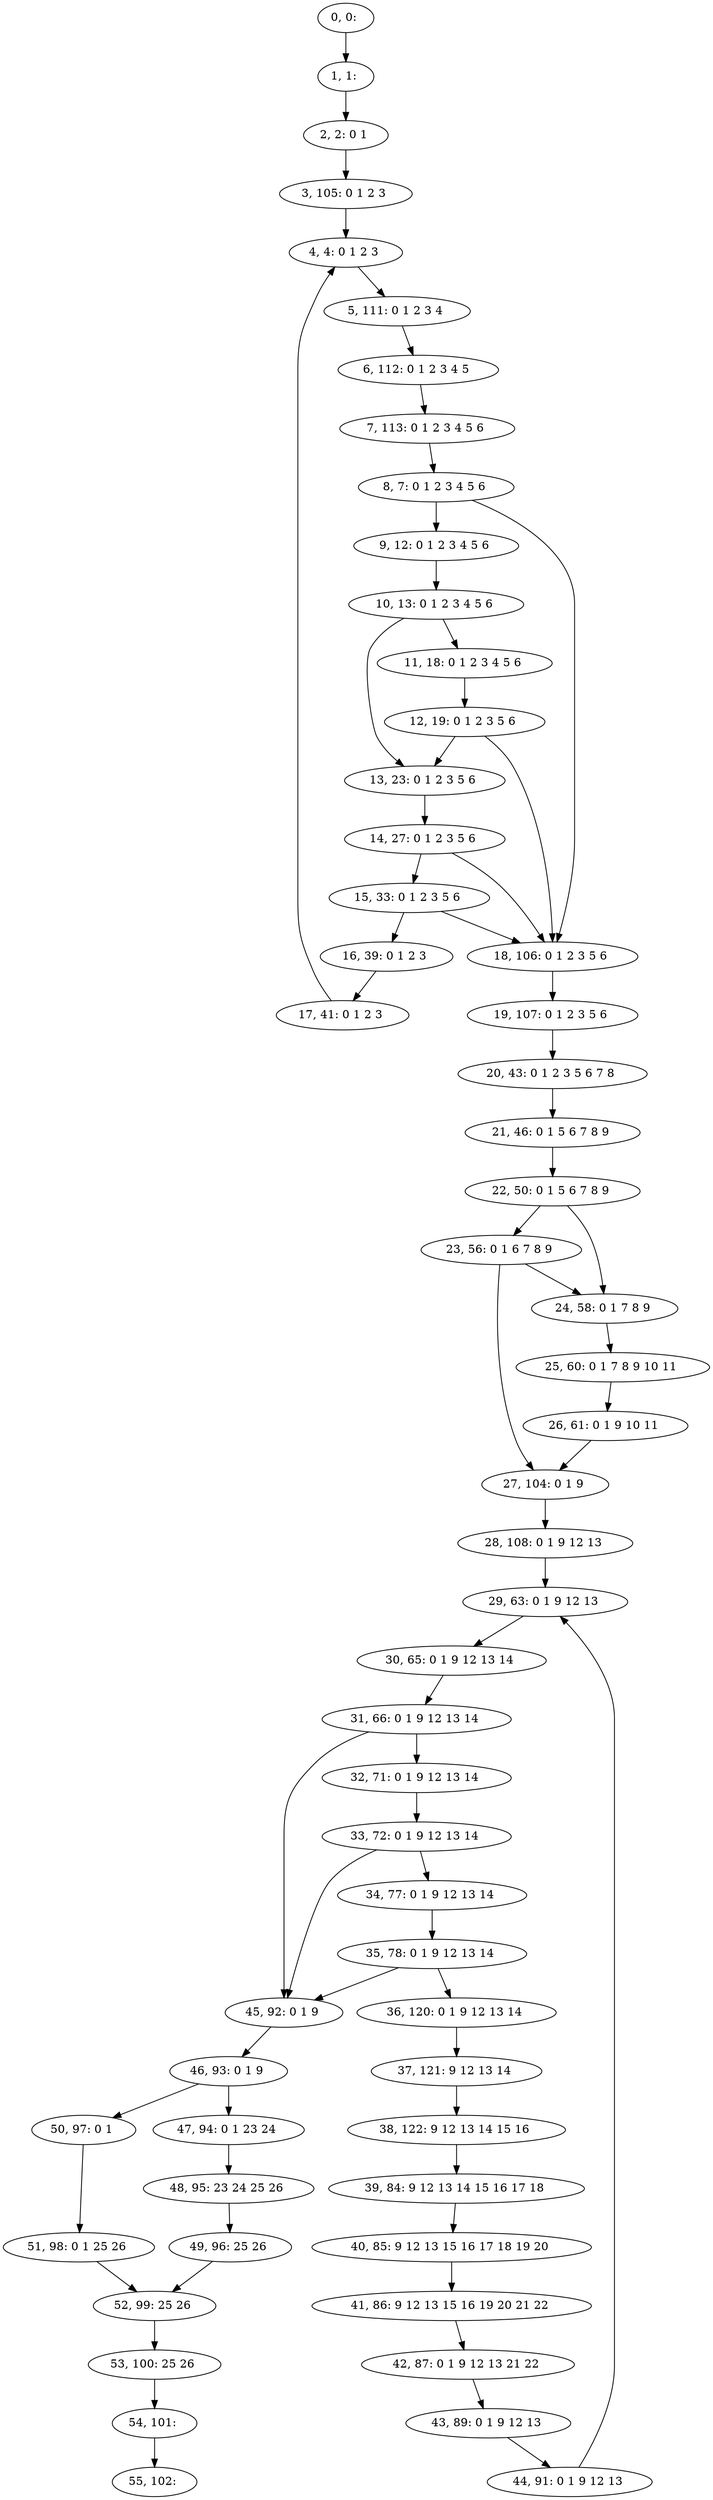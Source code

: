 digraph G {
0[label="0, 0: "];
1[label="1, 1: "];
2[label="2, 2: 0 1 "];
3[label="3, 105: 0 1 2 3 "];
4[label="4, 4: 0 1 2 3 "];
5[label="5, 111: 0 1 2 3 4 "];
6[label="6, 112: 0 1 2 3 4 5 "];
7[label="7, 113: 0 1 2 3 4 5 6 "];
8[label="8, 7: 0 1 2 3 4 5 6 "];
9[label="9, 12: 0 1 2 3 4 5 6 "];
10[label="10, 13: 0 1 2 3 4 5 6 "];
11[label="11, 18: 0 1 2 3 4 5 6 "];
12[label="12, 19: 0 1 2 3 5 6 "];
13[label="13, 23: 0 1 2 3 5 6 "];
14[label="14, 27: 0 1 2 3 5 6 "];
15[label="15, 33: 0 1 2 3 5 6 "];
16[label="16, 39: 0 1 2 3 "];
17[label="17, 41: 0 1 2 3 "];
18[label="18, 106: 0 1 2 3 5 6 "];
19[label="19, 107: 0 1 2 3 5 6 "];
20[label="20, 43: 0 1 2 3 5 6 7 8 "];
21[label="21, 46: 0 1 5 6 7 8 9 "];
22[label="22, 50: 0 1 5 6 7 8 9 "];
23[label="23, 56: 0 1 6 7 8 9 "];
24[label="24, 58: 0 1 7 8 9 "];
25[label="25, 60: 0 1 7 8 9 10 11 "];
26[label="26, 61: 0 1 9 10 11 "];
27[label="27, 104: 0 1 9 "];
28[label="28, 108: 0 1 9 12 13 "];
29[label="29, 63: 0 1 9 12 13 "];
30[label="30, 65: 0 1 9 12 13 14 "];
31[label="31, 66: 0 1 9 12 13 14 "];
32[label="32, 71: 0 1 9 12 13 14 "];
33[label="33, 72: 0 1 9 12 13 14 "];
34[label="34, 77: 0 1 9 12 13 14 "];
35[label="35, 78: 0 1 9 12 13 14 "];
36[label="36, 120: 0 1 9 12 13 14 "];
37[label="37, 121: 9 12 13 14 "];
38[label="38, 122: 9 12 13 14 15 16 "];
39[label="39, 84: 9 12 13 14 15 16 17 18 "];
40[label="40, 85: 9 12 13 15 16 17 18 19 20 "];
41[label="41, 86: 9 12 13 15 16 19 20 21 22 "];
42[label="42, 87: 0 1 9 12 13 21 22 "];
43[label="43, 89: 0 1 9 12 13 "];
44[label="44, 91: 0 1 9 12 13 "];
45[label="45, 92: 0 1 9 "];
46[label="46, 93: 0 1 9 "];
47[label="47, 94: 0 1 23 24 "];
48[label="48, 95: 23 24 25 26 "];
49[label="49, 96: 25 26 "];
50[label="50, 97: 0 1 "];
51[label="51, 98: 0 1 25 26 "];
52[label="52, 99: 25 26 "];
53[label="53, 100: 25 26 "];
54[label="54, 101: "];
55[label="55, 102: "];
0->1 ;
1->2 ;
2->3 ;
3->4 ;
4->5 ;
5->6 ;
6->7 ;
7->8 ;
8->9 ;
8->18 ;
9->10 ;
10->11 ;
10->13 ;
11->12 ;
12->13 ;
12->18 ;
13->14 ;
14->15 ;
14->18 ;
15->16 ;
15->18 ;
16->17 ;
17->4 ;
18->19 ;
19->20 ;
20->21 ;
21->22 ;
22->23 ;
22->24 ;
23->24 ;
23->27 ;
24->25 ;
25->26 ;
26->27 ;
27->28 ;
28->29 ;
29->30 ;
30->31 ;
31->32 ;
31->45 ;
32->33 ;
33->34 ;
33->45 ;
34->35 ;
35->36 ;
35->45 ;
36->37 ;
37->38 ;
38->39 ;
39->40 ;
40->41 ;
41->42 ;
42->43 ;
43->44 ;
44->29 ;
45->46 ;
46->47 ;
46->50 ;
47->48 ;
48->49 ;
49->52 ;
50->51 ;
51->52 ;
52->53 ;
53->54 ;
54->55 ;
}
